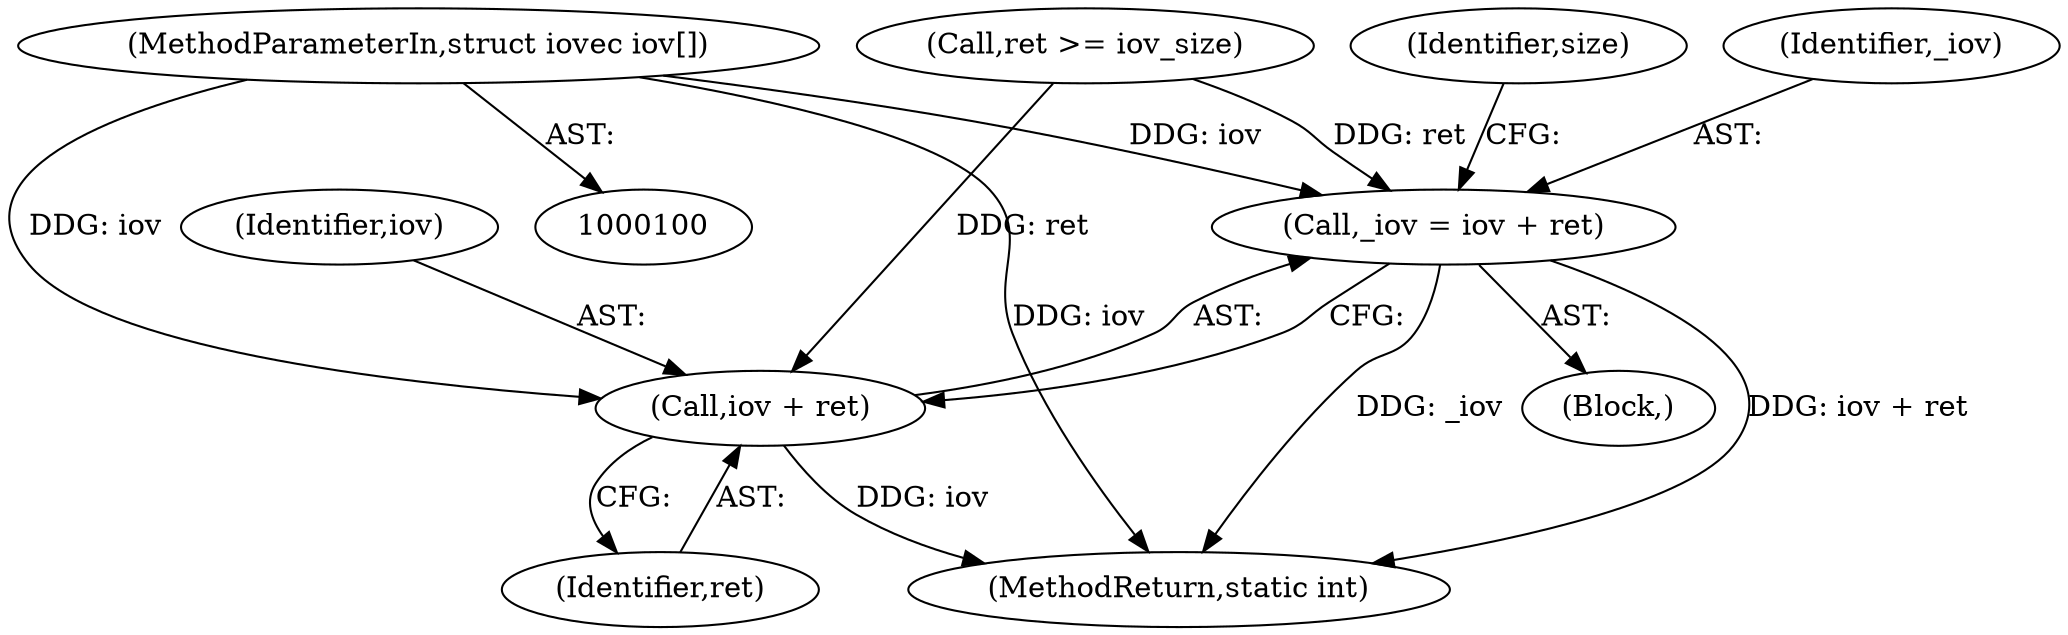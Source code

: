 digraph "0_linux_bd97120fc3d1a11f3124c7c9ba1d91f51829eb85@array" {
"1000104" [label="(MethodParameterIn,struct iovec iov[])"];
"1000160" [label="(Call,_iov = iov + ret)"];
"1000162" [label="(Call,iov + ret)"];
"1000131" [label="(Block,)"];
"1000166" [label="(Identifier,size)"];
"1000164" [label="(Identifier,ret)"];
"1000162" [label="(Call,iov + ret)"];
"1000160" [label="(Call,_iov = iov + ret)"];
"1000213" [label="(MethodReturn,static int)"];
"1000104" [label="(MethodParameterIn,struct iovec iov[])"];
"1000161" [label="(Identifier,_iov)"];
"1000135" [label="(Call,ret >= iov_size)"];
"1000163" [label="(Identifier,iov)"];
"1000104" -> "1000100"  [label="AST: "];
"1000104" -> "1000213"  [label="DDG: iov"];
"1000104" -> "1000160"  [label="DDG: iov"];
"1000104" -> "1000162"  [label="DDG: iov"];
"1000160" -> "1000131"  [label="AST: "];
"1000160" -> "1000162"  [label="CFG: "];
"1000161" -> "1000160"  [label="AST: "];
"1000162" -> "1000160"  [label="AST: "];
"1000166" -> "1000160"  [label="CFG: "];
"1000160" -> "1000213"  [label="DDG: iov + ret"];
"1000160" -> "1000213"  [label="DDG: _iov"];
"1000135" -> "1000160"  [label="DDG: ret"];
"1000162" -> "1000164"  [label="CFG: "];
"1000163" -> "1000162"  [label="AST: "];
"1000164" -> "1000162"  [label="AST: "];
"1000162" -> "1000213"  [label="DDG: iov"];
"1000135" -> "1000162"  [label="DDG: ret"];
}
